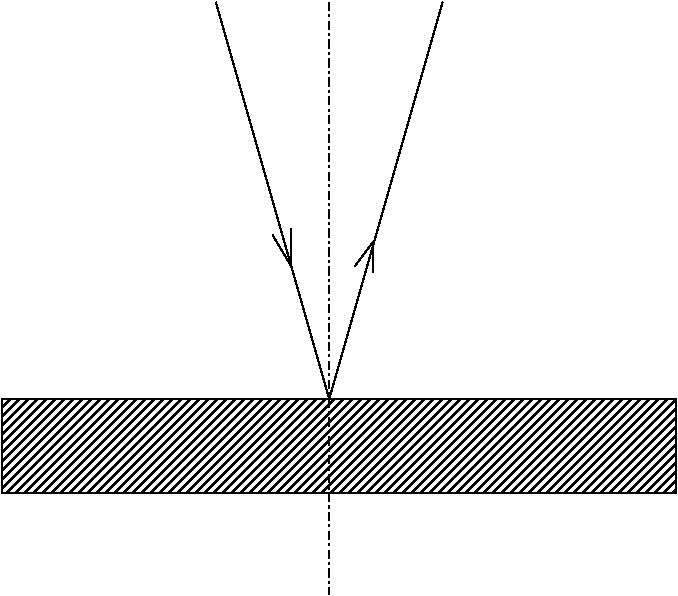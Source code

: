 #FIG 3.2
Landscape
Center
Metric
A4      
100.00
Single
-2
1200 2
2 2 0 1 -1 7 50 0 45 0.000 0 0 -1 0 0 5
	 1440 4995 6255 4995 6255 5670 1440 5670 1440 4995
2 1 3 1 0 7 50 0 45 4.000 0 0 -1 0 0 2
	 3780 2160 3780 6390
2 1 0 1 0 7 50 0 45 0.000 0 0 -1 0 0 2
	 2970 2160 3780 4995
2 1 0 1 0 7 50 0 45 4.000 0 0 -1 0 0 2
	 4590 2160 3780 4995
2 1 0 1 0 7 50 0 45 4.000 0 0 -1 0 0 2
	 3375 3825 3510 4050
2 1 0 1 0 7 50 0 45 4.000 0 0 -1 0 0 2
	 3510 4050 3510 3780
2 1 0 1 0 7 50 0 45 4.000 0 0 -1 0 0 2
	 4095 3870 3960 4050
2 1 0 1 0 7 50 0 45 4.000 0 0 -1 0 0 2
	 4095 3870 4095 4095
